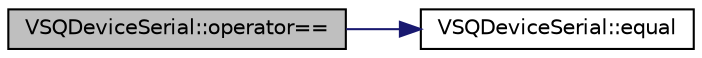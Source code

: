 digraph "VSQDeviceSerial::operator=="
{
 // LATEX_PDF_SIZE
  edge [fontname="Helvetica",fontsize="10",labelfontname="Helvetica",labelfontsize="10"];
  node [fontname="Helvetica",fontsize="10",shape=record];
  rankdir="LR";
  Node1 [label="VSQDeviceSerial::operator==",height=0.2,width=0.4,color="black", fillcolor="grey75", style="filled", fontcolor="black",tooltip="Compare serial numbers."];
  Node1 -> Node2 [color="midnightblue",fontsize="10",style="solid",fontname="Helvetica"];
  Node2 [label="VSQDeviceSerial::equal",height=0.2,width=0.4,color="black", fillcolor="white", style="filled",URL="$class_v_s_q_device_serial.html#a2c5c660d490ae4a673f37b6cc43c6673",tooltip="Compare serial numbers."];
}
